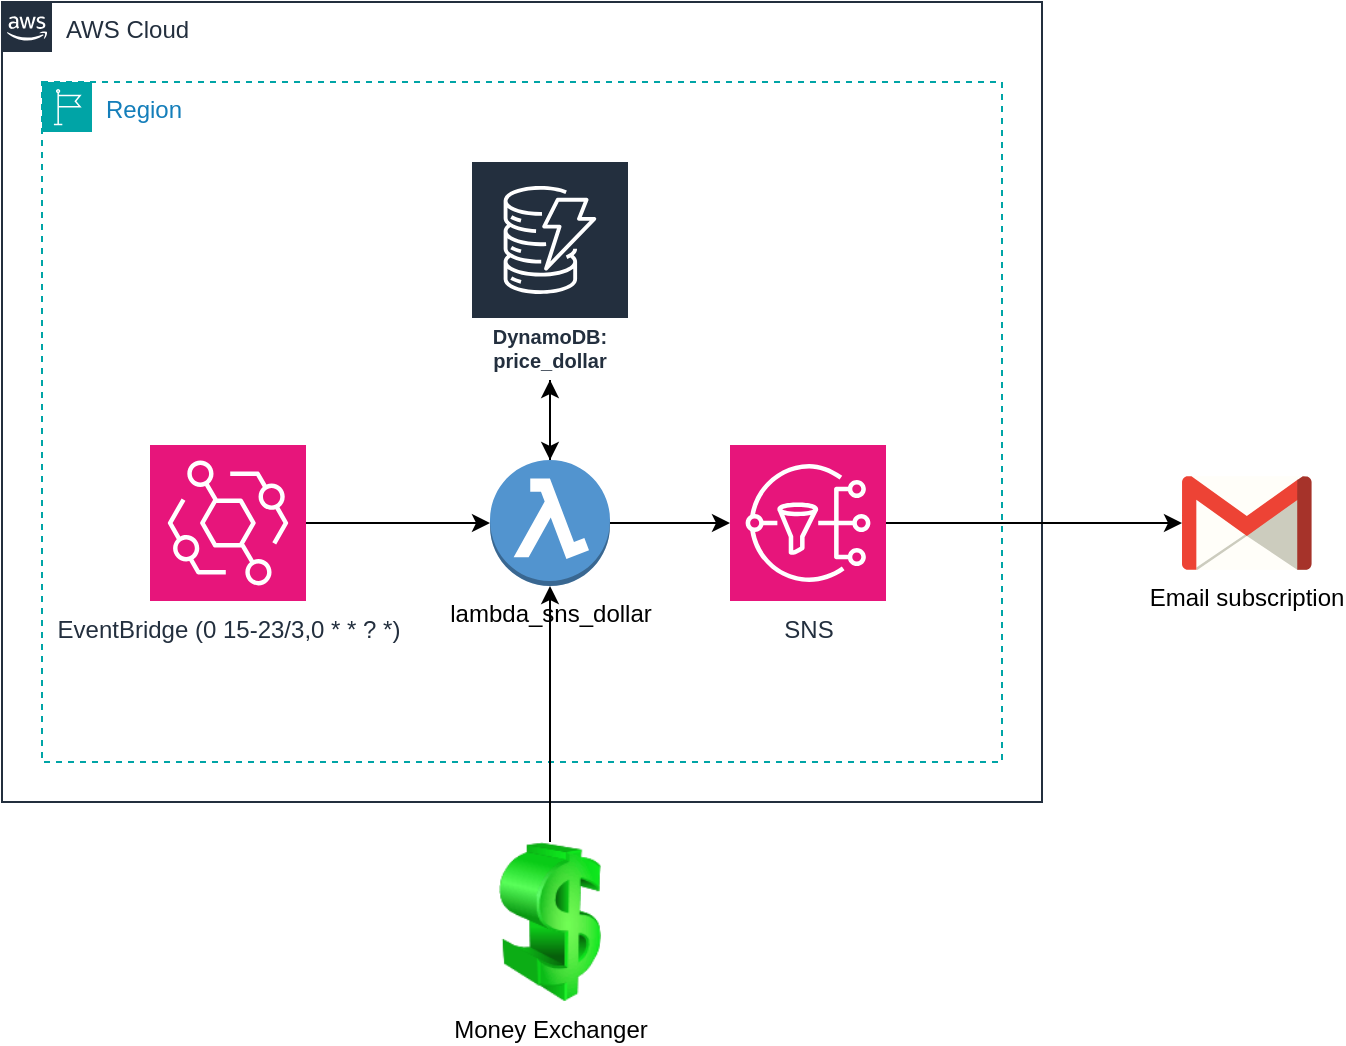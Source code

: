 <mxfile version="26.1.1">
  <diagram name="Page-1" id="5LO9m5aF6OpcOPeteoif">
    <mxGraphModel dx="1790" dy="1046" grid="1" gridSize="10" guides="1" tooltips="1" connect="1" arrows="1" fold="1" page="1" pageScale="1" pageWidth="850" pageHeight="1100" math="0" shadow="0">
      <root>
        <mxCell id="0" />
        <mxCell id="1" parent="0" />
        <mxCell id="kl-hOxcamo7hj4XRq_3x-1" value="AWS Cloud" style="points=[[0,0],[0.25,0],[0.5,0],[0.75,0],[1,0],[1,0.25],[1,0.5],[1,0.75],[1,1],[0.75,1],[0.5,1],[0.25,1],[0,1],[0,0.75],[0,0.5],[0,0.25]];outlineConnect=0;gradientColor=none;html=1;whiteSpace=wrap;fontSize=12;fontStyle=0;container=1;pointerEvents=0;collapsible=0;recursiveResize=0;shape=mxgraph.aws4.group;grIcon=mxgraph.aws4.group_aws_cloud_alt;strokeColor=#232F3E;fillColor=none;verticalAlign=top;align=left;spacingLeft=30;fontColor=#232F3E;dashed=0;" parent="1" vertex="1">
          <mxGeometry x="80" y="200" width="520" height="400" as="geometry" />
        </mxCell>
        <mxCell id="kl-hOxcamo7hj4XRq_3x-10" style="edgeStyle=orthogonalEdgeStyle;rounded=0;orthogonalLoop=1;jettySize=auto;html=1;" parent="kl-hOxcamo7hj4XRq_3x-1" source="kl-hOxcamo7hj4XRq_3x-2" target="kl-hOxcamo7hj4XRq_3x-3" edge="1">
          <mxGeometry relative="1" as="geometry" />
        </mxCell>
        <mxCell id="kl-hOxcamo7hj4XRq_3x-2" value="lambda_sns_dollar" style="outlineConnect=0;dashed=0;verticalLabelPosition=bottom;verticalAlign=top;align=center;html=1;shape=mxgraph.aws3.lambda_function;fillColor=#5294CF;gradientColor=none;" parent="kl-hOxcamo7hj4XRq_3x-1" vertex="1">
          <mxGeometry x="244" y="229" width="60" height="63" as="geometry" />
        </mxCell>
        <mxCell id="kl-hOxcamo7hj4XRq_3x-3" value="DynamoDB: price_dollar" style="sketch=0;outlineConnect=0;fontColor=#232F3E;gradientColor=none;strokeColor=#ffffff;fillColor=#232F3E;dashed=0;verticalLabelPosition=middle;verticalAlign=bottom;align=center;html=1;whiteSpace=wrap;fontSize=10;fontStyle=1;spacing=3;shape=mxgraph.aws4.productIcon;prIcon=mxgraph.aws4.dynamodb;" parent="kl-hOxcamo7hj4XRq_3x-1" vertex="1">
          <mxGeometry x="234" y="79" width="80" height="110" as="geometry" />
        </mxCell>
        <mxCell id="kl-hOxcamo7hj4XRq_3x-4" value="EventBridge (0 15-23/3,0 * * ? *)" style="sketch=0;points=[[0,0,0],[0.25,0,0],[0.5,0,0],[0.75,0,0],[1,0,0],[0,1,0],[0.25,1,0],[0.5,1,0],[0.75,1,0],[1,1,0],[0,0.25,0],[0,0.5,0],[0,0.75,0],[1,0.25,0],[1,0.5,0],[1,0.75,0]];outlineConnect=0;fontColor=#232F3E;fillColor=#E7157B;strokeColor=#ffffff;dashed=0;verticalLabelPosition=bottom;verticalAlign=top;align=center;html=1;fontSize=12;fontStyle=0;aspect=fixed;shape=mxgraph.aws4.resourceIcon;resIcon=mxgraph.aws4.eventbridge;" parent="kl-hOxcamo7hj4XRq_3x-1" vertex="1">
          <mxGeometry x="74" y="221.5" width="78" height="78" as="geometry" />
        </mxCell>
        <mxCell id="kl-hOxcamo7hj4XRq_3x-5" value="SNS" style="sketch=0;points=[[0,0,0],[0.25,0,0],[0.5,0,0],[0.75,0,0],[1,0,0],[0,1,0],[0.25,1,0],[0.5,1,0],[0.75,1,0],[1,1,0],[0,0.25,0],[0,0.5,0],[0,0.75,0],[1,0.25,0],[1,0.5,0],[1,0.75,0]];outlineConnect=0;fontColor=#232F3E;fillColor=#E7157B;strokeColor=#ffffff;dashed=0;verticalLabelPosition=bottom;verticalAlign=top;align=center;html=1;fontSize=12;fontStyle=0;aspect=fixed;shape=mxgraph.aws4.resourceIcon;resIcon=mxgraph.aws4.sns;" parent="kl-hOxcamo7hj4XRq_3x-1" vertex="1">
          <mxGeometry x="364" y="221.5" width="78" height="78" as="geometry" />
        </mxCell>
        <mxCell id="kl-hOxcamo7hj4XRq_3x-8" style="edgeStyle=orthogonalEdgeStyle;rounded=0;orthogonalLoop=1;jettySize=auto;html=1;entryX=0;entryY=0.5;entryDx=0;entryDy=0;entryPerimeter=0;" parent="kl-hOxcamo7hj4XRq_3x-1" source="kl-hOxcamo7hj4XRq_3x-4" target="kl-hOxcamo7hj4XRq_3x-2" edge="1">
          <mxGeometry relative="1" as="geometry" />
        </mxCell>
        <mxCell id="kl-hOxcamo7hj4XRq_3x-9" style="edgeStyle=orthogonalEdgeStyle;rounded=0;orthogonalLoop=1;jettySize=auto;html=1;entryX=0;entryY=0.5;entryDx=0;entryDy=0;entryPerimeter=0;" parent="kl-hOxcamo7hj4XRq_3x-1" source="kl-hOxcamo7hj4XRq_3x-2" target="kl-hOxcamo7hj4XRq_3x-5" edge="1">
          <mxGeometry relative="1" as="geometry" />
        </mxCell>
        <mxCell id="kl-hOxcamo7hj4XRq_3x-11" style="edgeStyle=orthogonalEdgeStyle;rounded=0;orthogonalLoop=1;jettySize=auto;html=1;entryX=0.5;entryY=0;entryDx=0;entryDy=0;entryPerimeter=0;" parent="kl-hOxcamo7hj4XRq_3x-1" source="kl-hOxcamo7hj4XRq_3x-3" target="kl-hOxcamo7hj4XRq_3x-2" edge="1">
          <mxGeometry relative="1" as="geometry" />
        </mxCell>
        <mxCell id="Rj6dGmK6yso7t7TscULo-1" value="Region" style="points=[[0,0],[0.25,0],[0.5,0],[0.75,0],[1,0],[1,0.25],[1,0.5],[1,0.75],[1,1],[0.75,1],[0.5,1],[0.25,1],[0,1],[0,0.75],[0,0.5],[0,0.25]];outlineConnect=0;gradientColor=none;html=1;whiteSpace=wrap;fontSize=12;fontStyle=0;container=1;pointerEvents=0;collapsible=0;recursiveResize=0;shape=mxgraph.aws4.group;grIcon=mxgraph.aws4.group_region;strokeColor=#00A4A6;fillColor=none;verticalAlign=top;align=left;spacingLeft=30;fontColor=#147EBA;dashed=1;" vertex="1" parent="kl-hOxcamo7hj4XRq_3x-1">
          <mxGeometry x="20" y="40" width="480" height="340" as="geometry" />
        </mxCell>
        <mxCell id="kl-hOxcamo7hj4XRq_3x-7" style="edgeStyle=orthogonalEdgeStyle;rounded=0;orthogonalLoop=1;jettySize=auto;html=1;" parent="1" source="kl-hOxcamo7hj4XRq_3x-6" target="kl-hOxcamo7hj4XRq_3x-2" edge="1">
          <mxGeometry relative="1" as="geometry" />
        </mxCell>
        <mxCell id="kl-hOxcamo7hj4XRq_3x-6" value="Money Exchanger" style="image;html=1;image=img/lib/clip_art/finance/Dollar_128x128.png" parent="1" vertex="1">
          <mxGeometry x="314" y="620" width="80" height="80" as="geometry" />
        </mxCell>
        <mxCell id="kl-hOxcamo7hj4XRq_3x-12" value="Email subscription" style="dashed=0;outlineConnect=0;html=1;align=center;labelPosition=center;verticalLabelPosition=bottom;verticalAlign=top;shape=mxgraph.weblogos.gmail" parent="1" vertex="1">
          <mxGeometry x="670" y="437.1" width="64.8" height="46.8" as="geometry" />
        </mxCell>
        <mxCell id="kl-hOxcamo7hj4XRq_3x-13" style="edgeStyle=orthogonalEdgeStyle;rounded=0;orthogonalLoop=1;jettySize=auto;html=1;" parent="1" source="kl-hOxcamo7hj4XRq_3x-5" target="kl-hOxcamo7hj4XRq_3x-12" edge="1">
          <mxGeometry relative="1" as="geometry" />
        </mxCell>
      </root>
    </mxGraphModel>
  </diagram>
</mxfile>
